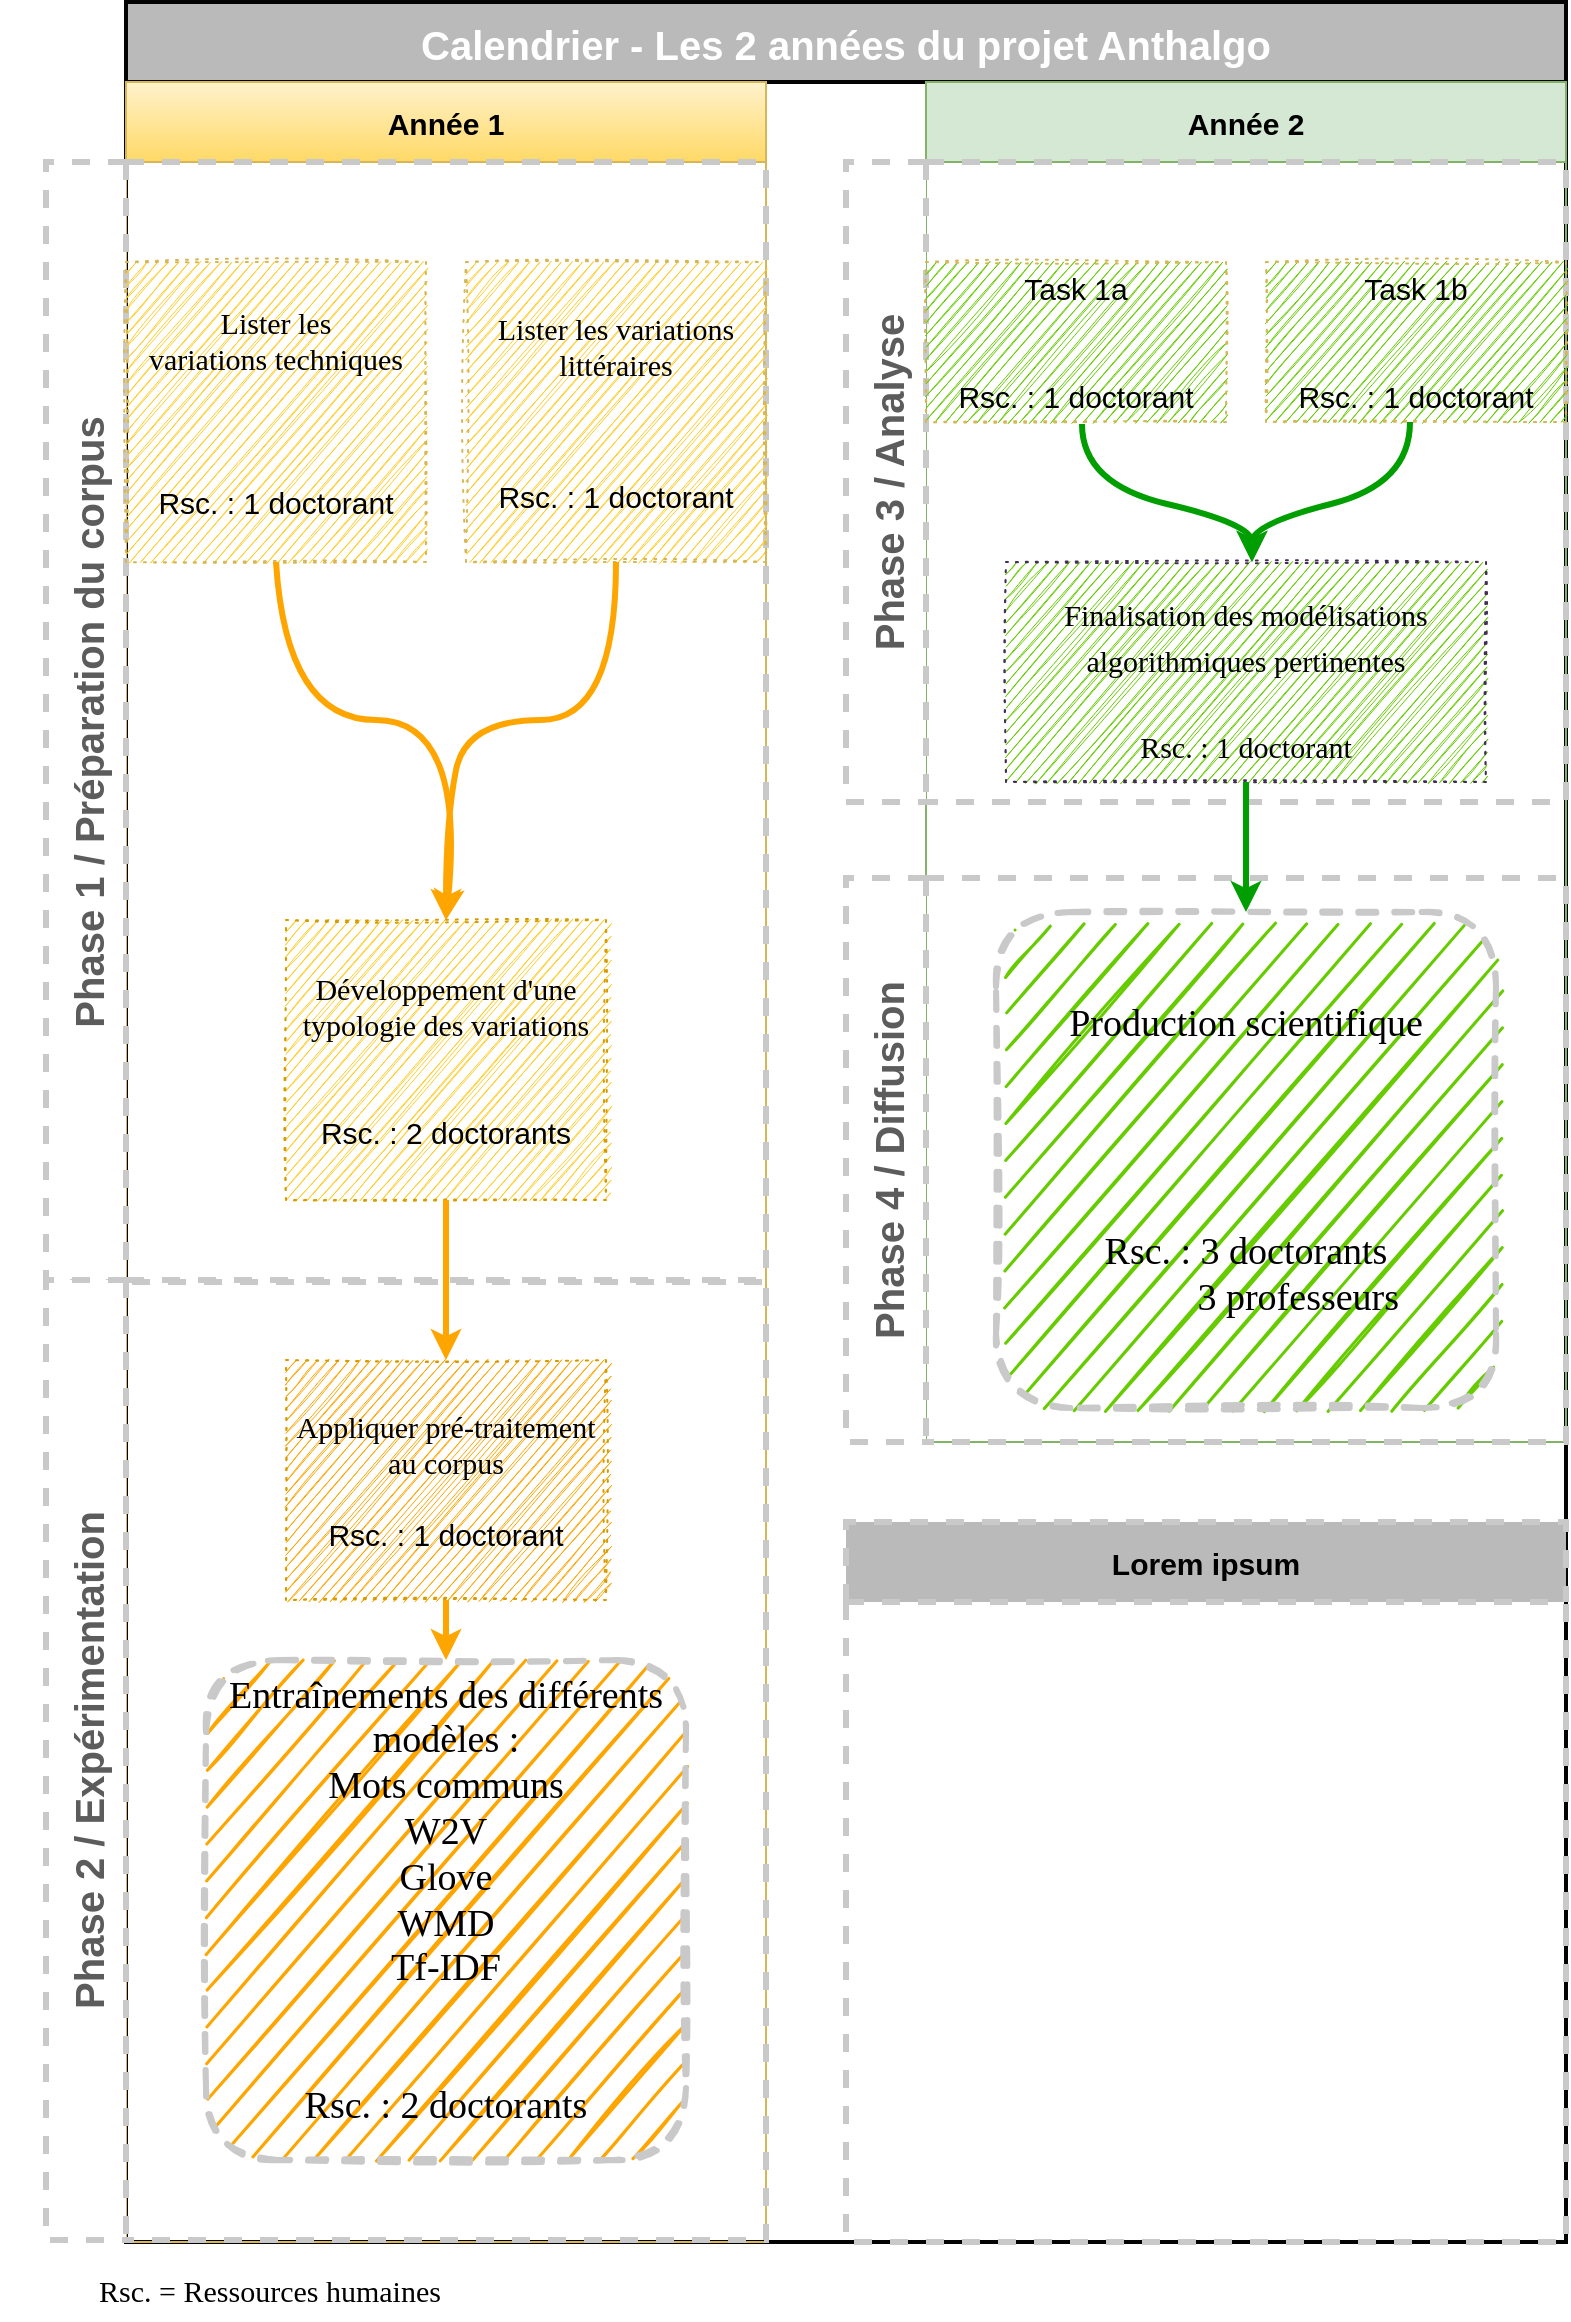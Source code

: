 <mxfile version="16.2.3" type="github">
  <diagram id="67H3rBDdoItOkYTrAJD3" name="Page-1">
    <mxGraphModel dx="1350" dy="793" grid="1" gridSize="10" guides="1" tooltips="1" connect="1" arrows="1" fold="1" page="1" pageScale="1" pageWidth="827" pageHeight="1169" math="0" shadow="0">
      <root>
        <mxCell id="0" />
        <mxCell id="1" parent="0" />
        <mxCell id="vdsjULqOPzu0NttrxO3h-123" value="Calendrier - Les 2 années du projet Anthalgo" style="swimlane;startSize=40;fillColor=#BABABA;strokeColor=#030303;fontSize=20;gradientColor=none;strokeWidth=2;fontColor=#FFFFFF;" vertex="1" parent="1">
          <mxGeometry x="80" y="1" width="720" height="1120" as="geometry" />
        </mxCell>
        <mxCell id="vdsjULqOPzu0NttrxO3h-125" value="Année 1" style="swimlane;startSize=40;fillColor=#fff2cc;strokeColor=#d6b656;fontSize=15;gradientColor=#ffd966;" vertex="1" parent="vdsjULqOPzu0NttrxO3h-123">
          <mxGeometry y="40" width="320" height="1080" as="geometry" />
        </mxCell>
        <mxCell id="vdsjULqOPzu0NttrxO3h-128" value="Phase 1 / Préparation du corpus" style="swimlane;horizontal=0;dashed=1;startSize=40;fontSize=20;strokeWidth=3;strokeColor=#C9C9C9;fontColor=#5C5C5C;" vertex="1" parent="vdsjULqOPzu0NttrxO3h-125">
          <mxGeometry x="-40" y="40" width="360" height="560" as="geometry" />
        </mxCell>
        <mxCell id="vdsjULqOPzu0NttrxO3h-135" value="&lt;div align=&quot;center&quot;&gt;&lt;font face=&quot;Garamond&quot;&gt;Lister les&lt;br&gt;&lt;/font&gt;&lt;/div&gt;&lt;div align=&quot;center&quot;&gt;&lt;font face=&quot;Garamond&quot;&gt;variations techniques&lt;/font&gt;&lt;/div&gt;&lt;div&gt;&lt;br&gt;&lt;/div&gt;&lt;div&gt;&lt;br&gt;&lt;/div&gt;&lt;div&gt;&lt;br&gt;&lt;/div&gt;&lt;div&gt;Rsc. : 1 doctorant&lt;br&gt;&lt;/div&gt;" style="rounded=0;whiteSpace=wrap;html=1;dashed=1;fontSize=15;fillColor=#FFCD28;strokeColor=#d6b656;dashPattern=1 4;gradientColor=none;align=center;shadow=0;glass=0;sketch=1;" vertex="1" parent="vdsjULqOPzu0NttrxO3h-128">
          <mxGeometry x="40" y="50" width="150" height="150" as="geometry" />
        </mxCell>
        <mxCell id="vdsjULqOPzu0NttrxO3h-142" value="&lt;div&gt;&lt;font face=&quot;Garamond&quot;&gt;Développement d&#39;une typologie des variations&lt;/font&gt;&lt;/div&gt;&lt;div&gt;&lt;br&gt;&lt;/div&gt;&lt;div&gt;&lt;br&gt;&lt;/div&gt;&lt;div&gt;Rsc. : 2 doctorants&lt;/div&gt;" style="rounded=0;whiteSpace=wrap;html=1;dashed=1;fontSize=15;dashPattern=1 4;fillColor=#FFCD28;strokeColor=#d79b00;gradientColor=none;sketch=1;" vertex="1" parent="vdsjULqOPzu0NttrxO3h-128">
          <mxGeometry x="120" y="379" width="160" height="140" as="geometry" />
        </mxCell>
        <mxCell id="vdsjULqOPzu0NttrxO3h-145" value="&lt;div align=&quot;center&quot;&gt;&lt;p&gt;&lt;font face=&quot;Garamond&quot;&gt;Lister les variations littéraires&lt;/font&gt;&lt;/p&gt;&lt;p&gt;&lt;font face=&quot;Garamond&quot;&gt;&lt;br&gt;&lt;/font&gt;&lt;/p&gt;&lt;p&gt;Rsc. : 1 doctorant&lt;/p&gt;&lt;/div&gt;" style="rounded=0;whiteSpace=wrap;html=1;dashed=1;fontSize=15;fillColor=#FFCD28;strokeColor=#d6b656;dashPattern=1 4;gradientColor=none;align=center;sketch=1;" vertex="1" parent="vdsjULqOPzu0NttrxO3h-128">
          <mxGeometry x="210" y="50" width="150" height="150" as="geometry" />
        </mxCell>
        <mxCell id="vdsjULqOPzu0NttrxO3h-171" value="" style="curved=1;endArrow=classic;html=1;rounded=0;fontSize=15;endSize=6;strokeColor=#FFA500;strokeWidth=3;exitX=0.5;exitY=1;exitDx=0;exitDy=0;entryX=0.5;entryY=0;entryDx=0;entryDy=0;" edge="1" parent="vdsjULqOPzu0NttrxO3h-128" source="vdsjULqOPzu0NttrxO3h-135" target="vdsjULqOPzu0NttrxO3h-142">
          <mxGeometry width="50" height="50" relative="1" as="geometry">
            <mxPoint x="289" y="149.01" as="sourcePoint" />
            <mxPoint x="210" y="250" as="targetPoint" />
            <Array as="points">
              <mxPoint x="120" y="279" />
              <mxPoint x="210" y="279" />
            </Array>
          </mxGeometry>
        </mxCell>
        <mxCell id="vdsjULqOPzu0NttrxO3h-221" value="" style="curved=1;endArrow=classic;html=1;rounded=0;fontSize=15;endSize=6;strokeColor=#FFA500;strokeWidth=3;exitX=0.5;exitY=1;exitDx=0;exitDy=0;entryX=0.5;entryY=0;entryDx=0;entryDy=0;" edge="1" parent="vdsjULqOPzu0NttrxO3h-128" source="vdsjULqOPzu0NttrxO3h-145" target="vdsjULqOPzu0NttrxO3h-142">
          <mxGeometry width="50" height="50" relative="1" as="geometry">
            <mxPoint x="125" y="210" as="sourcePoint" />
            <mxPoint x="210" y="389" as="targetPoint" />
            <Array as="points">
              <mxPoint x="285" y="279" />
              <mxPoint x="210" y="279" />
              <mxPoint x="200" y="329" />
            </Array>
          </mxGeometry>
        </mxCell>
        <mxCell id="vdsjULqOPzu0NttrxO3h-126" value="Année 2" style="swimlane;startSize=40;fillColor=#d5e8d4;strokeColor=#82b366;fontSize=15;" vertex="1" parent="vdsjULqOPzu0NttrxO3h-123">
          <mxGeometry x="400" y="40" width="320" height="680" as="geometry" />
        </mxCell>
        <mxCell id="vdsjULqOPzu0NttrxO3h-132" value="Phase 3 / Analyse" style="swimlane;horizontal=0;dashed=1;startSize=40;fontSize=20;strokeColor=#C9C9C9;strokeWidth=3;fontColor=#5C5C5C;" vertex="1" parent="vdsjULqOPzu0NttrxO3h-123">
          <mxGeometry x="360" y="80" width="360" height="320" as="geometry" />
        </mxCell>
        <mxCell id="vdsjULqOPzu0NttrxO3h-149" value="&lt;div&gt;Task 1a&lt;/div&gt;&lt;div&gt;&lt;br&gt;&lt;/div&gt;&lt;div&gt;&lt;br&gt;&lt;/div&gt;Rsc. : 1 doctorant" style="rounded=0;whiteSpace=wrap;html=1;dashed=1;fontSize=15;fillColor=#66CC00;strokeColor=#d6b656;dashPattern=1 4;gradientColor=none;sketch=1;" vertex="1" parent="vdsjULqOPzu0NttrxO3h-132">
          <mxGeometry x="40" y="50" width="150" height="80" as="geometry" />
        </mxCell>
        <mxCell id="vdsjULqOPzu0NttrxO3h-150" value="" style="rounded=0;whiteSpace=wrap;html=1;dashed=1;fontSize=15;dashPattern=1 4;fillColor=#66CC00;strokeColor=#432D57;fontColor=#ffffff;sketch=1;" vertex="1" parent="vdsjULqOPzu0NttrxO3h-132">
          <mxGeometry x="80" y="200" width="240" height="110" as="geometry" />
        </mxCell>
        <mxCell id="vdsjULqOPzu0NttrxO3h-151" value="&lt;div&gt;Task 1b&lt;/div&gt;&lt;div&gt;&lt;br&gt;&lt;/div&gt;&lt;div&gt;&lt;br&gt;&lt;/div&gt;Rsc. : 1 doctorant" style="rounded=0;whiteSpace=wrap;html=1;dashed=1;fontSize=15;fillColor=#66CC00;strokeColor=#d6b656;dashPattern=1 4;gradientColor=none;sketch=1;" vertex="1" parent="vdsjULqOPzu0NttrxO3h-132">
          <mxGeometry x="210" y="50" width="150" height="80" as="geometry" />
        </mxCell>
        <mxCell id="vdsjULqOPzu0NttrxO3h-187" value="" style="curved=1;endArrow=classic;html=1;rounded=0;fontSize=15;endSize=6;strokeColor=#009E00;strokeWidth=3;exitX=0.46;exitY=0.989;exitDx=0;exitDy=0;exitPerimeter=0;" edge="1" parent="vdsjULqOPzu0NttrxO3h-132">
          <mxGeometry width="50" height="50" relative="1" as="geometry">
            <mxPoint x="282" y="130.0" as="sourcePoint" />
            <mxPoint x="203" y="200" as="targetPoint" />
            <Array as="points">
              <mxPoint x="282" y="160.99" />
              <mxPoint x="203" y="180.99" />
            </Array>
          </mxGeometry>
        </mxCell>
        <mxCell id="vdsjULqOPzu0NttrxO3h-188" value="" style="curved=1;endArrow=classic;html=1;rounded=0;fontSize=15;endSize=6;strokeColor=#009E00;strokeWidth=3;exitX=0.5;exitY=1;exitDx=0;exitDy=0;" edge="1" parent="vdsjULqOPzu0NttrxO3h-132">
          <mxGeometry width="50" height="50" relative="1" as="geometry">
            <mxPoint x="118" y="130.99" as="sourcePoint" />
            <mxPoint x="203" y="200" as="targetPoint" />
            <Array as="points">
              <mxPoint x="118" y="160.99" />
              <mxPoint x="203" y="180.99" />
            </Array>
          </mxGeometry>
        </mxCell>
        <mxCell id="vdsjULqOPzu0NttrxO3h-197" value="&lt;div&gt;&lt;font style=&quot;font-size: 15px&quot;&gt;Finalisation des modélisations algorithmiques pertinentes&lt;/font&gt;&lt;/div&gt;&lt;div&gt;&lt;font style=&quot;font-size: 15px&quot;&gt;&lt;br&gt;&lt;/font&gt;&lt;/div&gt;&lt;div style=&quot;font-size: 15px&quot;&gt;Rsc. : 1 doctorant&lt;/div&gt;" style="text;html=1;strokeColor=none;fillColor=none;align=center;verticalAlign=middle;whiteSpace=wrap;rounded=0;shadow=0;glass=0;dashed=1;sketch=1;fontFamily=Garamond;fontSize=19;fontColor=#000000;" vertex="1" parent="vdsjULqOPzu0NttrxO3h-132">
          <mxGeometry x="80" y="205" width="240" height="105" as="geometry" />
        </mxCell>
        <mxCell id="vdsjULqOPzu0NttrxO3h-133" value="Phase 4 / Diffusion" style="swimlane;horizontal=0;dashed=1;startSize=40;fontSize=20;strokeWidth=3;strokeColor=#C9C9C9;fontColor=#5C5C5C;" vertex="1" parent="vdsjULqOPzu0NttrxO3h-123">
          <mxGeometry x="360" y="438" width="360" height="282" as="geometry" />
        </mxCell>
        <mxCell id="vdsjULqOPzu0NttrxO3h-189" value="" style="rounded=1;whiteSpace=wrap;html=1;dashed=1;fontFamily=Garamond;fontSize=20;fontColor=#FFFFFF;strokeColor=#C9C9C9;strokeWidth=3;fillColor=#66CC00;gradientColor=none;sketch=1;" vertex="1" parent="vdsjULqOPzu0NttrxO3h-133">
          <mxGeometry x="75" y="17" width="250" height="248" as="geometry" />
        </mxCell>
        <mxCell id="vdsjULqOPzu0NttrxO3h-223" value="&lt;div&gt;Production scientifique&lt;/div&gt;&lt;div&gt;&lt;br&gt;&lt;/div&gt;&lt;div&gt;&lt;br&gt;&lt;/div&gt;&lt;div&gt;&lt;br&gt;&lt;/div&gt;&lt;div&gt;&lt;br&gt;&lt;/div&gt;&lt;div&gt;Rsc. : 3 doctorants&lt;/div&gt;&lt;div&gt;&amp;nbsp;&amp;nbsp;&amp;nbsp;&amp;nbsp;&amp;nbsp;&amp;nbsp;&amp;nbsp;&amp;nbsp;&amp;nbsp;&amp;nbsp; 3 professeurs&lt;br&gt;&lt;/div&gt;" style="text;html=1;strokeColor=none;fillColor=none;align=center;verticalAlign=middle;whiteSpace=wrap;rounded=0;shadow=0;glass=0;dashed=1;sketch=1;fontFamily=Garamond;fontSize=19;fontColor=#000000;" vertex="1" parent="vdsjULqOPzu0NttrxO3h-133">
          <mxGeometry x="80" y="21" width="240" height="239" as="geometry" />
        </mxCell>
        <mxCell id="vdsjULqOPzu0NttrxO3h-182" value="Lorem ipsum" style="swimlane;dashed=1;fontSize=15;fillColor=#BABABA;gradientColor=none;startSize=40;strokeWidth=3;strokeColor=#C9C9C9;" vertex="1" parent="vdsjULqOPzu0NttrxO3h-123">
          <mxGeometry x="360" y="760" width="360" height="360" as="geometry" />
        </mxCell>
        <mxCell id="vdsjULqOPzu0NttrxO3h-190" value="" style="edgeStyle=orthogonalEdgeStyle;rounded=0;orthogonalLoop=1;jettySize=auto;html=1;fontFamily=Garamond;fontSize=20;fontColor=#FFFFFF;endSize=6;strokeColor=#009E00;strokeWidth=3;" edge="1" parent="vdsjULqOPzu0NttrxO3h-123" source="vdsjULqOPzu0NttrxO3h-150" target="vdsjULqOPzu0NttrxO3h-189">
          <mxGeometry relative="1" as="geometry" />
        </mxCell>
        <mxCell id="vdsjULqOPzu0NttrxO3h-134" value="Phase 2 / Expérimentation" style="swimlane;horizontal=0;dashed=1;startSize=40;fontSize=20;strokeWidth=3;strokeColor=#C9C9C9;fontColor=#5C5C5C;" vertex="1" parent="1">
          <mxGeometry x="40" y="640" width="360" height="480" as="geometry" />
        </mxCell>
        <mxCell id="vdsjULqOPzu0NttrxO3h-176" value="" style="edgeStyle=orthogonalEdgeStyle;rounded=0;orthogonalLoop=1;jettySize=auto;html=1;fontSize=15;endSize=6;strokeColor=#FFA500;strokeWidth=3;" edge="1" parent="vdsjULqOPzu0NttrxO3h-134" source="vdsjULqOPzu0NttrxO3h-173">
          <mxGeometry relative="1" as="geometry">
            <mxPoint x="200" y="190" as="targetPoint" />
          </mxGeometry>
        </mxCell>
        <mxCell id="vdsjULqOPzu0NttrxO3h-173" value="&lt;div&gt;&lt;font face=&quot;Garamond&quot;&gt;Appliquer pré-traitement au corpus&lt;/font&gt;&lt;/div&gt;&lt;div&gt;&lt;br&gt;&lt;/div&gt;&lt;div&gt;Rsc. : 1 doctorant&lt;/div&gt;" style="rounded=0;whiteSpace=wrap;html=1;dashed=1;fontSize=15;dashPattern=1 4;fillColor=#FFA500;strokeColor=#d79b00;gradientColor=none;sketch=1;" vertex="1" parent="vdsjULqOPzu0NttrxO3h-134">
          <mxGeometry x="120" y="40" width="160" height="120" as="geometry" />
        </mxCell>
        <mxCell id="vdsjULqOPzu0NttrxO3h-184" value="" style="rounded=1;whiteSpace=wrap;html=1;dashed=1;fontFamily=Garamond;fontSize=20;fontColor=#FFFFFF;strokeColor=#C9C9C9;strokeWidth=3;fillColor=#FFA500;gradientColor=none;sketch=1;align=center;" vertex="1" parent="vdsjULqOPzu0NttrxO3h-134">
          <mxGeometry x="80" y="190" width="240" height="250" as="geometry" />
        </mxCell>
        <mxCell id="vdsjULqOPzu0NttrxO3h-196" value="&lt;div style=&quot;font-size: 19px&quot; align=&quot;center&quot;&gt;&lt;font style=&quot;font-size: 19px&quot;&gt;Entraînements des différents modèles :&lt;/font&gt;&lt;/div&gt;&lt;div style=&quot;font-size: 19px&quot; align=&quot;center&quot;&gt;&lt;font style=&quot;font-size: 19px&quot;&gt;Mots communs&lt;/font&gt;&lt;/div&gt;&lt;div style=&quot;font-size: 19px&quot; align=&quot;center&quot;&gt;&lt;font style=&quot;font-size: 19px&quot;&gt;W2V&lt;/font&gt;&lt;/div&gt;&lt;div style=&quot;font-size: 19px&quot; align=&quot;center&quot;&gt;&lt;font style=&quot;font-size: 19px&quot;&gt;Glove&lt;/font&gt;&lt;/div&gt;&lt;div style=&quot;font-size: 19px&quot; align=&quot;center&quot;&gt;&lt;font style=&quot;font-size: 19px&quot;&gt;WMD&lt;/font&gt;&lt;/div&gt;&lt;div style=&quot;font-size: 19px&quot; align=&quot;center&quot;&gt;&lt;font style=&quot;font-size: 19px&quot;&gt;Tf-IDF&lt;/font&gt;&lt;/div&gt;&lt;div&gt;&lt;br&gt;&lt;/div&gt;&lt;div&gt;&lt;br&gt;&lt;/div&gt;&lt;div&gt;Rsc. : 2 doctorants&lt;/div&gt;" style="text;html=1;strokeColor=none;fillColor=none;align=center;verticalAlign=middle;whiteSpace=wrap;rounded=0;shadow=0;glass=0;dashed=1;sketch=1;fontFamily=Garamond;fontSize=19;fontColor=#000000;" vertex="1" parent="vdsjULqOPzu0NttrxO3h-134">
          <mxGeometry x="90" y="190" width="220" height="240" as="geometry" />
        </mxCell>
        <mxCell id="vdsjULqOPzu0NttrxO3h-174" value="" style="edgeStyle=orthogonalEdgeStyle;rounded=0;orthogonalLoop=1;jettySize=auto;html=1;fontSize=15;endSize=6;strokeColor=#FFA500;strokeWidth=3;exitX=0.5;exitY=1;exitDx=0;exitDy=0;" edge="1" parent="1" source="vdsjULqOPzu0NttrxO3h-142" target="vdsjULqOPzu0NttrxO3h-173">
          <mxGeometry relative="1" as="geometry">
            <mxPoint x="240" y="581" as="sourcePoint" />
          </mxGeometry>
        </mxCell>
        <mxCell id="vdsjULqOPzu0NttrxO3h-222" value="Rsc. = Ressources humaines" style="text;html=1;strokeColor=none;fillColor=none;align=center;verticalAlign=middle;whiteSpace=wrap;rounded=0;shadow=0;glass=0;dashed=1;sketch=1;fontFamily=Garamond;fontSize=15;fontColor=#000000;" vertex="1" parent="1">
          <mxGeometry x="17" y="1130" width="270" height="30" as="geometry" />
        </mxCell>
      </root>
    </mxGraphModel>
  </diagram>
</mxfile>
